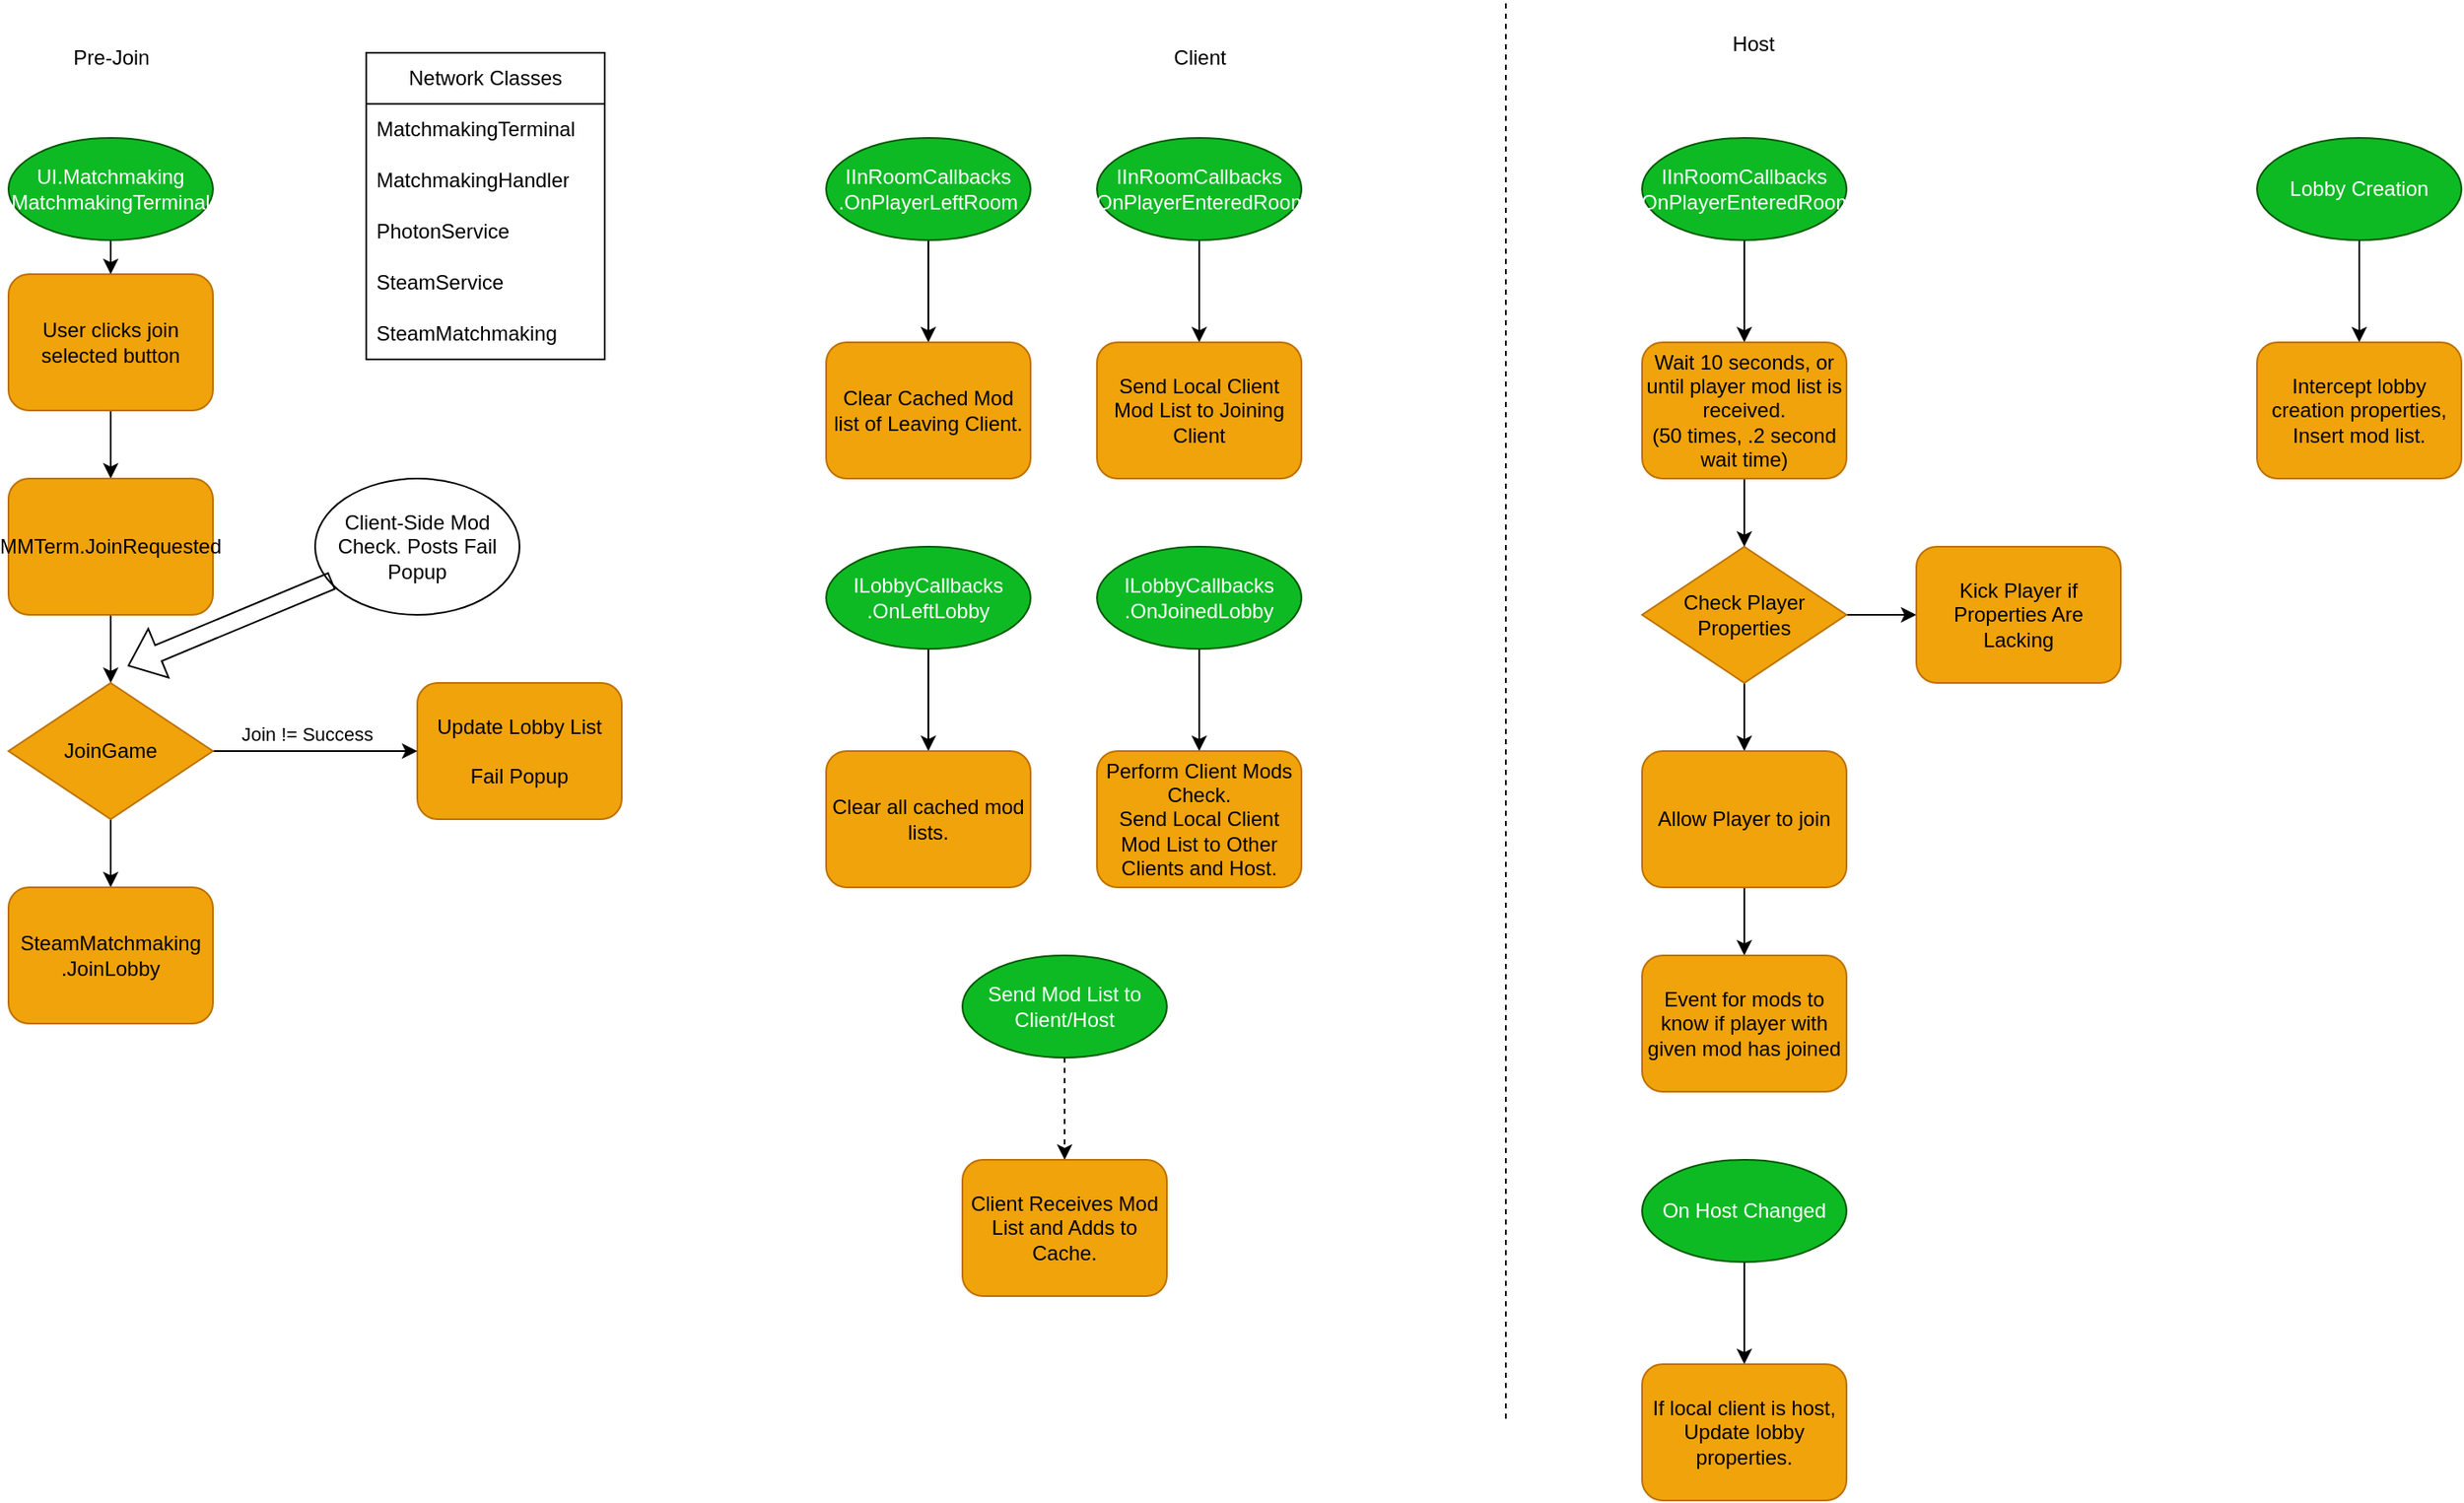 <mxfile version="23.1.2" type="github">
  <diagram name="Page-1" id="ecbrKntya6NLD0-ps1Tj">
    <mxGraphModel dx="1393" dy="804" grid="1" gridSize="10" guides="1" tooltips="1" connect="1" arrows="1" fold="1" page="1" pageScale="1" pageWidth="850" pageHeight="1100" math="0" shadow="0">
      <root>
        <mxCell id="0" />
        <mxCell id="1" parent="0" />
        <mxCell id="bKeGhtzXt_qyMH1p6n5Y-6" style="edgeStyle=orthogonalEdgeStyle;rounded=0;orthogonalLoop=1;jettySize=auto;html=1;" parent="1" source="bKeGhtzXt_qyMH1p6n5Y-1" target="bKeGhtzXt_qyMH1p6n5Y-2" edge="1">
          <mxGeometry relative="1" as="geometry" />
        </mxCell>
        <mxCell id="bKeGhtzXt_qyMH1p6n5Y-1" value="UI.Matchmaking&lt;br&gt;MatchmakingTerminal" style="ellipse;whiteSpace=wrap;html=1;fillColor=#0DBA24;strokeColor=#005700;fontColor=#ffffff;" parent="1" vertex="1">
          <mxGeometry x="40" y="80" width="120" height="60" as="geometry" />
        </mxCell>
        <mxCell id="bKeGhtzXt_qyMH1p6n5Y-7" style="edgeStyle=orthogonalEdgeStyle;rounded=0;orthogonalLoop=1;jettySize=auto;html=1;" parent="1" source="bKeGhtzXt_qyMH1p6n5Y-2" target="bKeGhtzXt_qyMH1p6n5Y-3" edge="1">
          <mxGeometry relative="1" as="geometry" />
        </mxCell>
        <mxCell id="bKeGhtzXt_qyMH1p6n5Y-2" value="User clicks join selected button" style="rounded=1;whiteSpace=wrap;html=1;fillColor=#f0a30a;fontColor=#000000;strokeColor=#BD7000;" parent="1" vertex="1">
          <mxGeometry x="40" y="160" width="120" height="80" as="geometry" />
        </mxCell>
        <mxCell id="bKeGhtzXt_qyMH1p6n5Y-15" style="edgeStyle=orthogonalEdgeStyle;rounded=0;orthogonalLoop=1;jettySize=auto;html=1;" parent="1" source="bKeGhtzXt_qyMH1p6n5Y-3" target="bKeGhtzXt_qyMH1p6n5Y-8" edge="1">
          <mxGeometry relative="1" as="geometry" />
        </mxCell>
        <mxCell id="bKeGhtzXt_qyMH1p6n5Y-3" value="MMTerm.JoinRequested" style="rounded=1;whiteSpace=wrap;html=1;fillColor=#f0a30a;fontColor=#000000;strokeColor=#BD7000;" parent="1" vertex="1">
          <mxGeometry x="40" y="280" width="120" height="80" as="geometry" />
        </mxCell>
        <mxCell id="bKeGhtzXt_qyMH1p6n5Y-4" value="Update Lobby List&lt;br&gt;&lt;br&gt;Fail Popup" style="rounded=1;whiteSpace=wrap;html=1;fillColor=#f0a30a;fontColor=#000000;strokeColor=#BD7000;" parent="1" vertex="1">
          <mxGeometry x="280" y="400" width="120" height="80" as="geometry" />
        </mxCell>
        <mxCell id="bKeGhtzXt_qyMH1p6n5Y-12" style="edgeStyle=orthogonalEdgeStyle;rounded=0;orthogonalLoop=1;jettySize=auto;html=1;" parent="1" source="bKeGhtzXt_qyMH1p6n5Y-8" target="bKeGhtzXt_qyMH1p6n5Y-9" edge="1">
          <mxGeometry relative="1" as="geometry" />
        </mxCell>
        <mxCell id="bKeGhtzXt_qyMH1p6n5Y-13" style="edgeStyle=orthogonalEdgeStyle;rounded=0;orthogonalLoop=1;jettySize=auto;html=1;entryX=0;entryY=0.5;entryDx=0;entryDy=0;" parent="1" source="bKeGhtzXt_qyMH1p6n5Y-8" target="bKeGhtzXt_qyMH1p6n5Y-4" edge="1">
          <mxGeometry relative="1" as="geometry" />
        </mxCell>
        <mxCell id="bKeGhtzXt_qyMH1p6n5Y-14" value="Join != Success" style="edgeLabel;html=1;align=center;verticalAlign=middle;resizable=0;points=[];" parent="bKeGhtzXt_qyMH1p6n5Y-13" vertex="1" connectable="0">
          <mxGeometry y="5" relative="1" as="geometry">
            <mxPoint x="-5" y="-5" as="offset" />
          </mxGeometry>
        </mxCell>
        <mxCell id="bKeGhtzXt_qyMH1p6n5Y-8" value="JoinGame" style="rhombus;whiteSpace=wrap;html=1;fillColor=#f0a30a;fontColor=#000000;strokeColor=#BD7000;" parent="1" vertex="1">
          <mxGeometry x="40" y="400" width="120" height="80" as="geometry" />
        </mxCell>
        <mxCell id="bKeGhtzXt_qyMH1p6n5Y-9" value="SteamMatchmaking&lt;br&gt;.JoinLobby" style="rounded=1;whiteSpace=wrap;html=1;fillColor=#f0a30a;fontColor=#000000;strokeColor=#BD7000;" parent="1" vertex="1">
          <mxGeometry x="40" y="520" width="120" height="80" as="geometry" />
        </mxCell>
        <mxCell id="bKeGhtzXt_qyMH1p6n5Y-16" value="Client-Side Mod Check. Posts Fail Popup" style="ellipse;whiteSpace=wrap;html=1;" parent="1" vertex="1">
          <mxGeometry x="220" y="280" width="120" height="80" as="geometry" />
        </mxCell>
        <mxCell id="bKeGhtzXt_qyMH1p6n5Y-19" value="" style="shape=flexArrow;endArrow=classic;html=1;rounded=0;" parent="1" edge="1">
          <mxGeometry width="50" height="50" relative="1" as="geometry">
            <mxPoint x="230" y="340" as="sourcePoint" />
            <mxPoint x="110" y="390" as="targetPoint" />
          </mxGeometry>
        </mxCell>
        <mxCell id="bKeGhtzXt_qyMH1p6n5Y-20" value="Network Classes" style="swimlane;fontStyle=0;childLayout=stackLayout;horizontal=1;startSize=30;horizontalStack=0;resizeParent=1;resizeParentMax=0;resizeLast=0;collapsible=1;marginBottom=0;whiteSpace=wrap;html=1;" parent="1" vertex="1">
          <mxGeometry x="250" y="30" width="140" height="180" as="geometry" />
        </mxCell>
        <mxCell id="bKeGhtzXt_qyMH1p6n5Y-29" value="MatchmakingTerminal" style="text;strokeColor=none;fillColor=none;align=left;verticalAlign=middle;spacingLeft=4;spacingRight=4;overflow=hidden;points=[[0,0.5],[1,0.5]];portConstraint=eastwest;rotatable=0;whiteSpace=wrap;html=1;" parent="bKeGhtzXt_qyMH1p6n5Y-20" vertex="1">
          <mxGeometry y="30" width="140" height="30" as="geometry" />
        </mxCell>
        <mxCell id="bKeGhtzXt_qyMH1p6n5Y-21" value="MatchmakingHandler" style="text;strokeColor=none;fillColor=none;align=left;verticalAlign=middle;spacingLeft=4;spacingRight=4;overflow=hidden;points=[[0,0.5],[1,0.5]];portConstraint=eastwest;rotatable=0;whiteSpace=wrap;html=1;" parent="bKeGhtzXt_qyMH1p6n5Y-20" vertex="1">
          <mxGeometry y="60" width="140" height="30" as="geometry" />
        </mxCell>
        <mxCell id="bKeGhtzXt_qyMH1p6n5Y-23" value="PhotonService" style="text;strokeColor=none;fillColor=none;align=left;verticalAlign=middle;spacingLeft=4;spacingRight=4;overflow=hidden;points=[[0,0.5],[1,0.5]];portConstraint=eastwest;rotatable=0;whiteSpace=wrap;html=1;" parent="bKeGhtzXt_qyMH1p6n5Y-20" vertex="1">
          <mxGeometry y="90" width="140" height="30" as="geometry" />
        </mxCell>
        <mxCell id="bKeGhtzXt_qyMH1p6n5Y-22" value="SteamService" style="text;strokeColor=none;fillColor=none;align=left;verticalAlign=middle;spacingLeft=4;spacingRight=4;overflow=hidden;points=[[0,0.5],[1,0.5]];portConstraint=eastwest;rotatable=0;whiteSpace=wrap;html=1;" parent="bKeGhtzXt_qyMH1p6n5Y-20" vertex="1">
          <mxGeometry y="120" width="140" height="30" as="geometry" />
        </mxCell>
        <mxCell id="bKeGhtzXt_qyMH1p6n5Y-30" value="SteamMatchmaking" style="text;strokeColor=none;fillColor=none;align=left;verticalAlign=middle;spacingLeft=4;spacingRight=4;overflow=hidden;points=[[0,0.5],[1,0.5]];portConstraint=eastwest;rotatable=0;whiteSpace=wrap;html=1;" parent="bKeGhtzXt_qyMH1p6n5Y-20" vertex="1">
          <mxGeometry y="150" width="140" height="30" as="geometry" />
        </mxCell>
        <mxCell id="bKeGhtzXt_qyMH1p6n5Y-37" value="" style="endArrow=none;dashed=1;html=1;rounded=0;" parent="1" edge="1">
          <mxGeometry width="50" height="50" relative="1" as="geometry">
            <mxPoint x="919" y="832" as="sourcePoint" />
            <mxPoint x="919" as="targetPoint" />
          </mxGeometry>
        </mxCell>
        <mxCell id="bKeGhtzXt_qyMH1p6n5Y-38" value="Client" style="text;html=1;align=center;verticalAlign=middle;resizable=0;points=[];autosize=1;strokeColor=none;fillColor=none;" parent="1" vertex="1">
          <mxGeometry x="714" y="18" width="50" height="30" as="geometry" />
        </mxCell>
        <mxCell id="bKeGhtzXt_qyMH1p6n5Y-39" value="Host" style="text;html=1;align=center;verticalAlign=middle;resizable=0;points=[];autosize=1;strokeColor=none;fillColor=none;" parent="1" vertex="1">
          <mxGeometry x="1039" y="10" width="50" height="30" as="geometry" />
        </mxCell>
        <mxCell id="bKeGhtzXt_qyMH1p6n5Y-42" style="edgeStyle=orthogonalEdgeStyle;rounded=0;orthogonalLoop=1;jettySize=auto;html=1;entryX=0.5;entryY=0;entryDx=0;entryDy=0;" parent="1" source="bKeGhtzXt_qyMH1p6n5Y-40" target="bKeGhtzXt_qyMH1p6n5Y-41" edge="1">
          <mxGeometry relative="1" as="geometry" />
        </mxCell>
        <mxCell id="bKeGhtzXt_qyMH1p6n5Y-40" value="IInRoomCallbacks&lt;br style=&quot;border-color: var(--border-color);&quot;&gt;.OnPlayerEnteredRoom" style="ellipse;whiteSpace=wrap;html=1;fillColor=#0DBA24;strokeColor=#005700;fontColor=#ffffff;" parent="1" vertex="1">
          <mxGeometry x="679" y="80" width="120" height="60" as="geometry" />
        </mxCell>
        <mxCell id="bKeGhtzXt_qyMH1p6n5Y-41" value="Send Local Client &lt;br&gt;Mod List to Joining Client" style="rounded=1;whiteSpace=wrap;html=1;fillColor=#f0a30a;fontColor=#000000;strokeColor=#BD7000;" parent="1" vertex="1">
          <mxGeometry x="679" y="200" width="120" height="80" as="geometry" />
        </mxCell>
        <mxCell id="lSPefAVaoUO7WisJL8J6-9" style="edgeStyle=orthogonalEdgeStyle;rounded=0;orthogonalLoop=1;jettySize=auto;html=1;entryX=0.5;entryY=0;entryDx=0;entryDy=0;" parent="1" source="lSPefAVaoUO7WisJL8J6-7" target="j-F2j4Em2MocW92o15qn-23" edge="1">
          <mxGeometry relative="1" as="geometry" />
        </mxCell>
        <mxCell id="lSPefAVaoUO7WisJL8J6-7" value="IInRoomCallbacks&lt;br&gt;.OnPlayerEnteredRoom" style="ellipse;whiteSpace=wrap;html=1;fillColor=#0DBA24;strokeColor=#005700;fontColor=#ffffff;" parent="1" vertex="1">
          <mxGeometry x="999" y="80" width="120" height="60" as="geometry" />
        </mxCell>
        <mxCell id="lSPefAVaoUO7WisJL8J6-11" style="edgeStyle=orthogonalEdgeStyle;rounded=0;orthogonalLoop=1;jettySize=auto;html=1;entryX=0;entryY=0.5;entryDx=0;entryDy=0;" parent="1" source="lSPefAVaoUO7WisJL8J6-8" target="lSPefAVaoUO7WisJL8J6-10" edge="1">
          <mxGeometry relative="1" as="geometry" />
        </mxCell>
        <mxCell id="lSPefAVaoUO7WisJL8J6-13" style="edgeStyle=orthogonalEdgeStyle;rounded=0;orthogonalLoop=1;jettySize=auto;html=1;entryX=0.5;entryY=0;entryDx=0;entryDy=0;" parent="1" source="lSPefAVaoUO7WisJL8J6-8" target="lSPefAVaoUO7WisJL8J6-12" edge="1">
          <mxGeometry relative="1" as="geometry" />
        </mxCell>
        <mxCell id="lSPefAVaoUO7WisJL8J6-8" value="Check Player Properties" style="rhombus;whiteSpace=wrap;html=1;fillColor=#f0a30a;fontColor=#000000;strokeColor=#BD7000;" parent="1" vertex="1">
          <mxGeometry x="999" y="320" width="120" height="80" as="geometry" />
        </mxCell>
        <mxCell id="lSPefAVaoUO7WisJL8J6-10" value="Kick Player if Properties Are Lacking" style="rounded=1;whiteSpace=wrap;html=1;fillColor=#f0a30a;fontColor=#000000;strokeColor=#BD7000;" parent="1" vertex="1">
          <mxGeometry x="1160" y="320" width="120" height="80" as="geometry" />
        </mxCell>
        <mxCell id="lSPefAVaoUO7WisJL8J6-15" style="edgeStyle=orthogonalEdgeStyle;rounded=0;orthogonalLoop=1;jettySize=auto;html=1;" parent="1" source="lSPefAVaoUO7WisJL8J6-12" target="lSPefAVaoUO7WisJL8J6-14" edge="1">
          <mxGeometry relative="1" as="geometry" />
        </mxCell>
        <mxCell id="lSPefAVaoUO7WisJL8J6-12" value="Allow Player to join" style="rounded=1;whiteSpace=wrap;html=1;fillColor=#f0a30a;fontColor=#000000;strokeColor=#BD7000;" parent="1" vertex="1">
          <mxGeometry x="999" y="440" width="120" height="80" as="geometry" />
        </mxCell>
        <mxCell id="lSPefAVaoUO7WisJL8J6-14" value="Event for mods to know if player with given mod has joined" style="rounded=1;whiteSpace=wrap;html=1;fillColor=#f0a30a;fontColor=#000000;strokeColor=#BD7000;" parent="1" vertex="1">
          <mxGeometry x="999" y="560" width="120" height="80" as="geometry" />
        </mxCell>
        <mxCell id="j-F2j4Em2MocW92o15qn-1" style="edgeStyle=orthogonalEdgeStyle;rounded=0;orthogonalLoop=1;jettySize=auto;html=1;entryX=0.5;entryY=0;entryDx=0;entryDy=0;" edge="1" parent="1" source="j-F2j4Em2MocW92o15qn-2" target="j-F2j4Em2MocW92o15qn-3">
          <mxGeometry relative="1" as="geometry" />
        </mxCell>
        <mxCell id="j-F2j4Em2MocW92o15qn-2" value="ILobbyCallbacks&lt;br style=&quot;border-color: var(--border-color);&quot;&gt;.OnJoinedLobby" style="ellipse;whiteSpace=wrap;html=1;fillColor=#0DBA24;strokeColor=#005700;fontColor=#ffffff;" vertex="1" parent="1">
          <mxGeometry x="679" y="320" width="120" height="60" as="geometry" />
        </mxCell>
        <mxCell id="j-F2j4Em2MocW92o15qn-3" value="Perform Client Mods Check.&lt;br&gt;Send Local Client &lt;br&gt;Mod List to Other Clients and Host." style="rounded=1;whiteSpace=wrap;html=1;fillColor=#f0a30a;fontColor=#000000;strokeColor=#BD7000;" vertex="1" parent="1">
          <mxGeometry x="679" y="440" width="120" height="80" as="geometry" />
        </mxCell>
        <mxCell id="j-F2j4Em2MocW92o15qn-6" style="edgeStyle=orthogonalEdgeStyle;rounded=0;orthogonalLoop=1;jettySize=auto;html=1;entryX=0.5;entryY=0;entryDx=0;entryDy=0;" edge="1" parent="1" source="j-F2j4Em2MocW92o15qn-4" target="j-F2j4Em2MocW92o15qn-5">
          <mxGeometry relative="1" as="geometry" />
        </mxCell>
        <mxCell id="j-F2j4Em2MocW92o15qn-4" value="IInRoomCallbacks&lt;br style=&quot;border-color: var(--border-color);&quot;&gt;.OnPlayerLeftRoom" style="ellipse;whiteSpace=wrap;html=1;fillColor=#0DBA24;strokeColor=#005700;fontColor=#ffffff;" vertex="1" parent="1">
          <mxGeometry x="520" y="80" width="120" height="60" as="geometry" />
        </mxCell>
        <mxCell id="j-F2j4Em2MocW92o15qn-5" value="Clear Cached Mod list of Leaving Client." style="rounded=1;whiteSpace=wrap;html=1;fillColor=#f0a30a;fontColor=#000000;strokeColor=#BD7000;" vertex="1" parent="1">
          <mxGeometry x="520" y="200" width="120" height="80" as="geometry" />
        </mxCell>
        <mxCell id="j-F2j4Em2MocW92o15qn-11" style="edgeStyle=orthogonalEdgeStyle;rounded=0;orthogonalLoop=1;jettySize=auto;html=1;dashed=1;" edge="1" parent="1" source="j-F2j4Em2MocW92o15qn-7" target="j-F2j4Em2MocW92o15qn-8">
          <mxGeometry relative="1" as="geometry" />
        </mxCell>
        <mxCell id="j-F2j4Em2MocW92o15qn-7" value="Send Mod List to Client/Host" style="ellipse;whiteSpace=wrap;html=1;fillColor=#0DBA24;strokeColor=#005700;fontColor=#ffffff;" vertex="1" parent="1">
          <mxGeometry x="600" y="560" width="120" height="60" as="geometry" />
        </mxCell>
        <mxCell id="j-F2j4Em2MocW92o15qn-8" value="Client Receives Mod List and Adds to Cache." style="rounded=1;whiteSpace=wrap;html=1;fillColor=#f0a30a;fontColor=#000000;strokeColor=#BD7000;" vertex="1" parent="1">
          <mxGeometry x="600" y="680" width="120" height="80" as="geometry" />
        </mxCell>
        <mxCell id="j-F2j4Em2MocW92o15qn-12" value="Pre-Join" style="text;html=1;align=center;verticalAlign=middle;resizable=0;points=[];autosize=1;strokeColor=none;fillColor=none;" vertex="1" parent="1">
          <mxGeometry x="65" y="18" width="70" height="30" as="geometry" />
        </mxCell>
        <mxCell id="j-F2j4Em2MocW92o15qn-13" style="edgeStyle=orthogonalEdgeStyle;rounded=0;orthogonalLoop=1;jettySize=auto;html=1;entryX=0.5;entryY=0;entryDx=0;entryDy=0;" edge="1" parent="1" source="j-F2j4Em2MocW92o15qn-14" target="j-F2j4Em2MocW92o15qn-15">
          <mxGeometry relative="1" as="geometry" />
        </mxCell>
        <mxCell id="j-F2j4Em2MocW92o15qn-14" value="ILobbyCallbacks&lt;br style=&quot;border-color: var(--border-color);&quot;&gt;.OnLeftLobby" style="ellipse;whiteSpace=wrap;html=1;fillColor=#0DBA24;strokeColor=#005700;fontColor=#ffffff;" vertex="1" parent="1">
          <mxGeometry x="520" y="320" width="120" height="60" as="geometry" />
        </mxCell>
        <mxCell id="j-F2j4Em2MocW92o15qn-15" value="Clear all cached mod lists." style="rounded=1;whiteSpace=wrap;html=1;fillColor=#f0a30a;fontColor=#000000;strokeColor=#BD7000;" vertex="1" parent="1">
          <mxGeometry x="520" y="440" width="120" height="80" as="geometry" />
        </mxCell>
        <mxCell id="j-F2j4Em2MocW92o15qn-19" style="edgeStyle=orthogonalEdgeStyle;rounded=0;orthogonalLoop=1;jettySize=auto;html=1;entryX=0.5;entryY=0;entryDx=0;entryDy=0;" edge="1" parent="1" source="j-F2j4Em2MocW92o15qn-17" target="j-F2j4Em2MocW92o15qn-18">
          <mxGeometry relative="1" as="geometry" />
        </mxCell>
        <mxCell id="j-F2j4Em2MocW92o15qn-17" value="Lobby Creation" style="ellipse;whiteSpace=wrap;html=1;fillColor=#0DBA24;strokeColor=#005700;fontColor=#ffffff;" vertex="1" parent="1">
          <mxGeometry x="1360" y="80" width="120" height="60" as="geometry" />
        </mxCell>
        <mxCell id="j-F2j4Em2MocW92o15qn-18" value="Intercept lobby creation properties, Insert mod list." style="rounded=1;whiteSpace=wrap;html=1;fillColor=#f0a30a;fontColor=#000000;strokeColor=#BD7000;" vertex="1" parent="1">
          <mxGeometry x="1360" y="200" width="120" height="80" as="geometry" />
        </mxCell>
        <mxCell id="j-F2j4Em2MocW92o15qn-22" style="edgeStyle=orthogonalEdgeStyle;rounded=0;orthogonalLoop=1;jettySize=auto;html=1;" edge="1" parent="1" source="j-F2j4Em2MocW92o15qn-20" target="j-F2j4Em2MocW92o15qn-21">
          <mxGeometry relative="1" as="geometry" />
        </mxCell>
        <mxCell id="j-F2j4Em2MocW92o15qn-20" value="On Host Changed" style="ellipse;whiteSpace=wrap;html=1;fillColor=#0DBA24;strokeColor=#005700;fontColor=#ffffff;" vertex="1" parent="1">
          <mxGeometry x="999" y="680" width="120" height="60" as="geometry" />
        </mxCell>
        <mxCell id="j-F2j4Em2MocW92o15qn-21" value="If local client is host, Update lobby properties." style="rounded=1;whiteSpace=wrap;html=1;fillColor=#f0a30a;fontColor=#000000;strokeColor=#BD7000;" vertex="1" parent="1">
          <mxGeometry x="999" y="800" width="120" height="80" as="geometry" />
        </mxCell>
        <mxCell id="j-F2j4Em2MocW92o15qn-24" style="edgeStyle=orthogonalEdgeStyle;rounded=0;orthogonalLoop=1;jettySize=auto;html=1;entryX=0.5;entryY=0;entryDx=0;entryDy=0;" edge="1" parent="1" source="j-F2j4Em2MocW92o15qn-23" target="lSPefAVaoUO7WisJL8J6-8">
          <mxGeometry relative="1" as="geometry" />
        </mxCell>
        <mxCell id="j-F2j4Em2MocW92o15qn-23" value="Wait 10 seconds, or until player mod list is received. &lt;br&gt;(50 times, .2 second wait time)" style="rounded=1;whiteSpace=wrap;html=1;fillColor=#f0a30a;fontColor=#000000;strokeColor=#BD7000;" vertex="1" parent="1">
          <mxGeometry x="999" y="200" width="120" height="80" as="geometry" />
        </mxCell>
      </root>
    </mxGraphModel>
  </diagram>
</mxfile>
